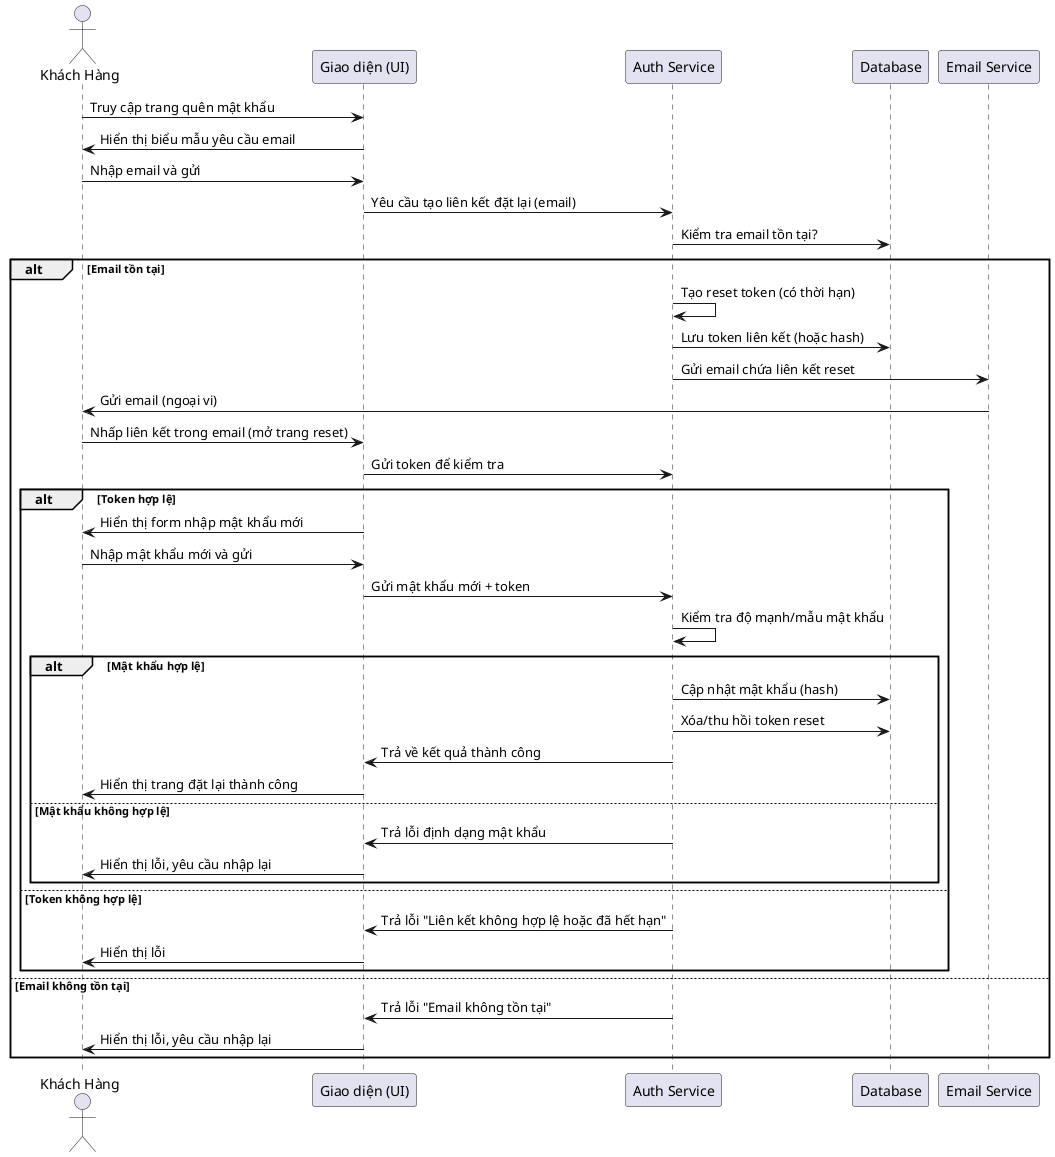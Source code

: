 @startuml
actor "Khách Hàng" as KH
participant "Giao diện (UI)" as UI
participant "Auth Service" as Auth
participant "Database" as DB
participant "Email Service" as Email

KH -> UI: Truy cập trang quên mật khẩu
UI -> KH: Hiển thị biểu mẫu yêu cầu email
KH -> UI: Nhập email và gửi
UI -> Auth: Yêu cầu tạo liên kết đặt lại (email)
Auth -> DB: Kiểm tra email tồn tại?
alt Email tồn tại
  Auth -> Auth: Tạo reset token (có thời hạn)
  Auth -> DB: Lưu token liên kết (hoặc hash)
  Auth -> Email: Gửi email chứa liên kết reset
  Email -> KH: Gửi email (ngoại vi)
  KH -> UI: Nhấp liên kết trong email (mở trang reset)
  UI -> Auth: Gửi token để kiểm tra
  alt Token hợp lệ
    UI -> KH: Hiển thị form nhập mật khẩu mới
    KH -> UI: Nhập mật khẩu mới và gửi
    UI -> Auth: Gửi mật khẩu mới + token
    Auth -> Auth: Kiểm tra độ mạnh/mẫu mật khẩu
    alt Mật khẩu hợp lệ
      Auth -> DB: Cập nhật mật khẩu (hash)
      Auth -> DB: Xóa/thu hồi token reset
      Auth -> UI: Trả về kết quả thành công
      UI -> KH: Hiển thị trang đặt lại thành công
    else Mật khẩu không hợp lệ
      Auth -> UI: Trả lỗi định dạng mật khẩu
      UI -> KH: Hiển thị lỗi, yêu cầu nhập lại
    end
  else Token không hợp lệ
    Auth -> UI: Trả lỗi "Liên kết không hợp lệ hoặc đã hết hạn"
    UI -> KH: Hiển thị lỗi
  end
else Email không tồn tại
  Auth -> UI: Trả lỗi "Email không tồn tại"
  UI -> KH: Hiển thị lỗi, yêu cầu nhập lại
end
@enduml